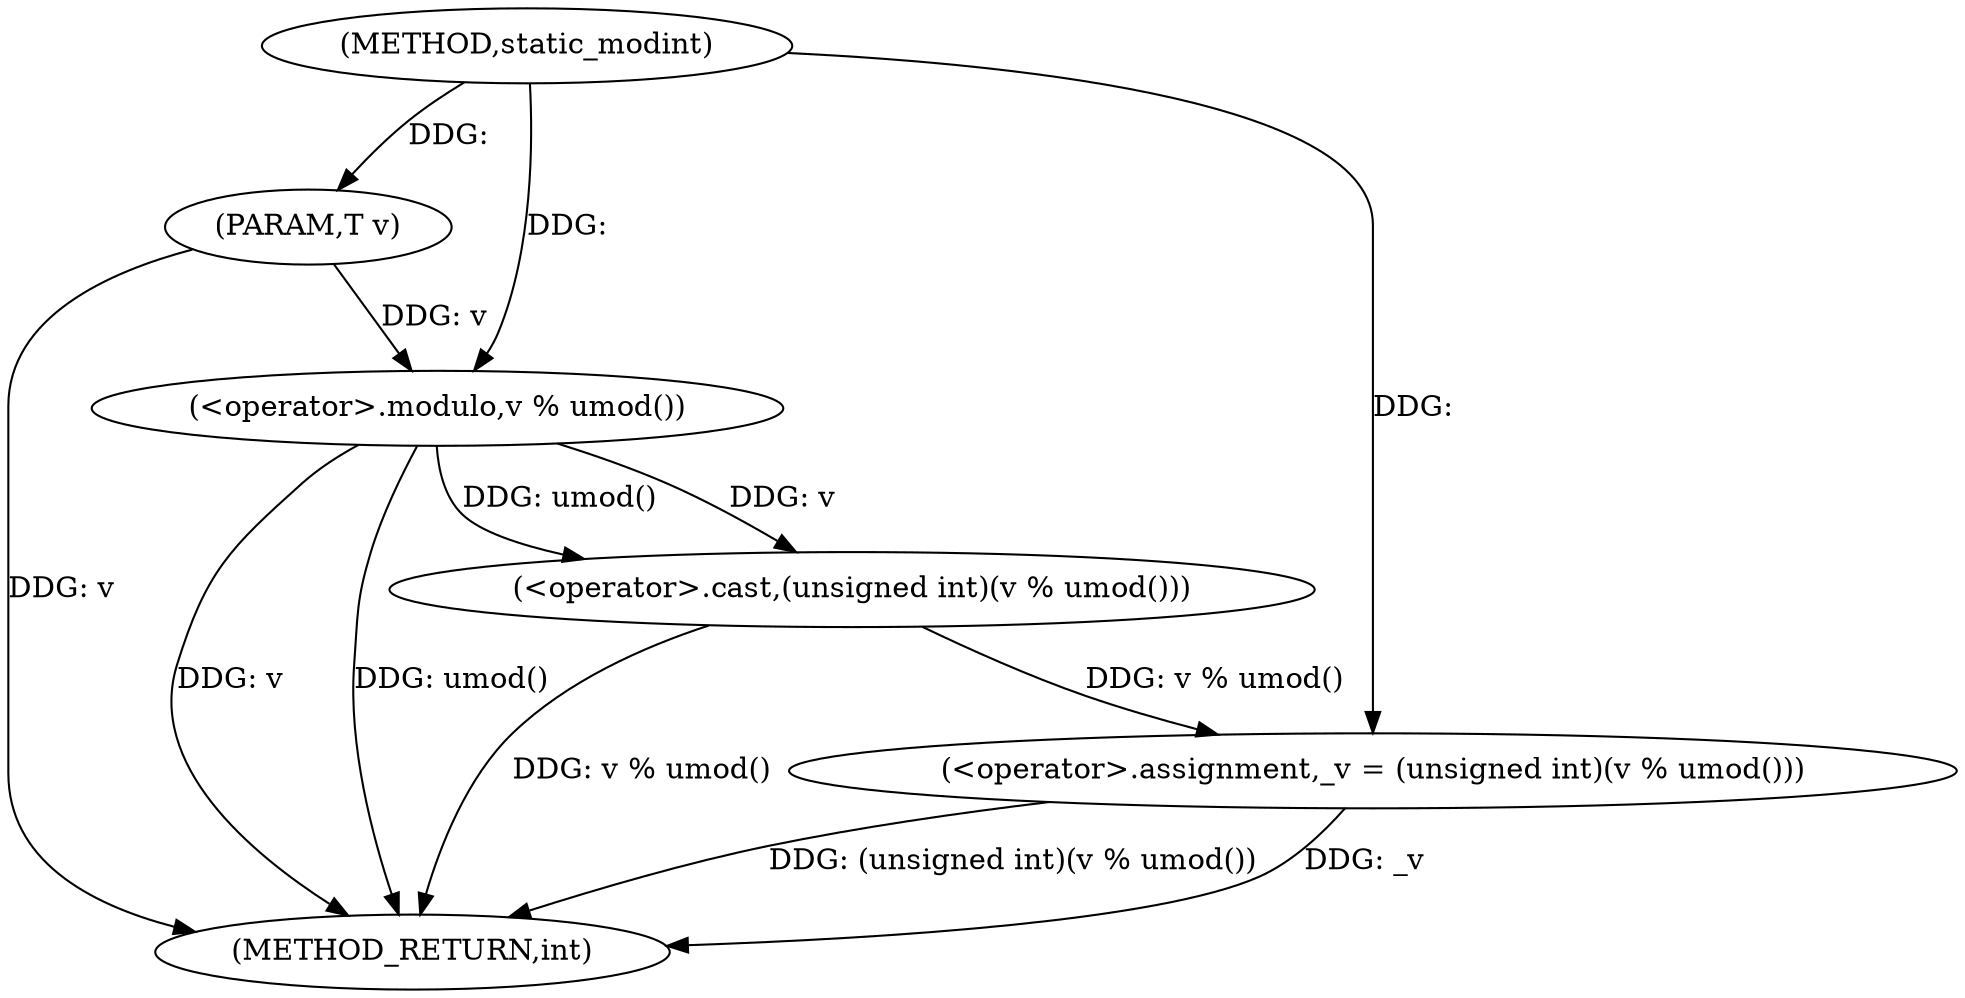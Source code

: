 digraph "static_modint" {  
"1000703" [label = "(METHOD,static_modint)" ]
"1000713" [label = "(METHOD_RETURN,int)" ]
"1000704" [label = "(PARAM,T v)" ]
"1000706" [label = "(<operator>.assignment,_v = (unsigned int)(v % umod()))" ]
"1000708" [label = "(<operator>.cast,(unsigned int)(v % umod()))" ]
"1000710" [label = "(<operator>.modulo,v % umod())" ]
  "1000704" -> "1000713"  [ label = "DDG: v"] 
  "1000710" -> "1000713"  [ label = "DDG: v"] 
  "1000710" -> "1000713"  [ label = "DDG: umod()"] 
  "1000708" -> "1000713"  [ label = "DDG: v % umod()"] 
  "1000706" -> "1000713"  [ label = "DDG: (unsigned int)(v % umod())"] 
  "1000706" -> "1000713"  [ label = "DDG: _v"] 
  "1000703" -> "1000704"  [ label = "DDG: "] 
  "1000708" -> "1000706"  [ label = "DDG: v % umod()"] 
  "1000703" -> "1000706"  [ label = "DDG: "] 
  "1000710" -> "1000708"  [ label = "DDG: v"] 
  "1000710" -> "1000708"  [ label = "DDG: umod()"] 
  "1000704" -> "1000710"  [ label = "DDG: v"] 
  "1000703" -> "1000710"  [ label = "DDG: "] 
}
